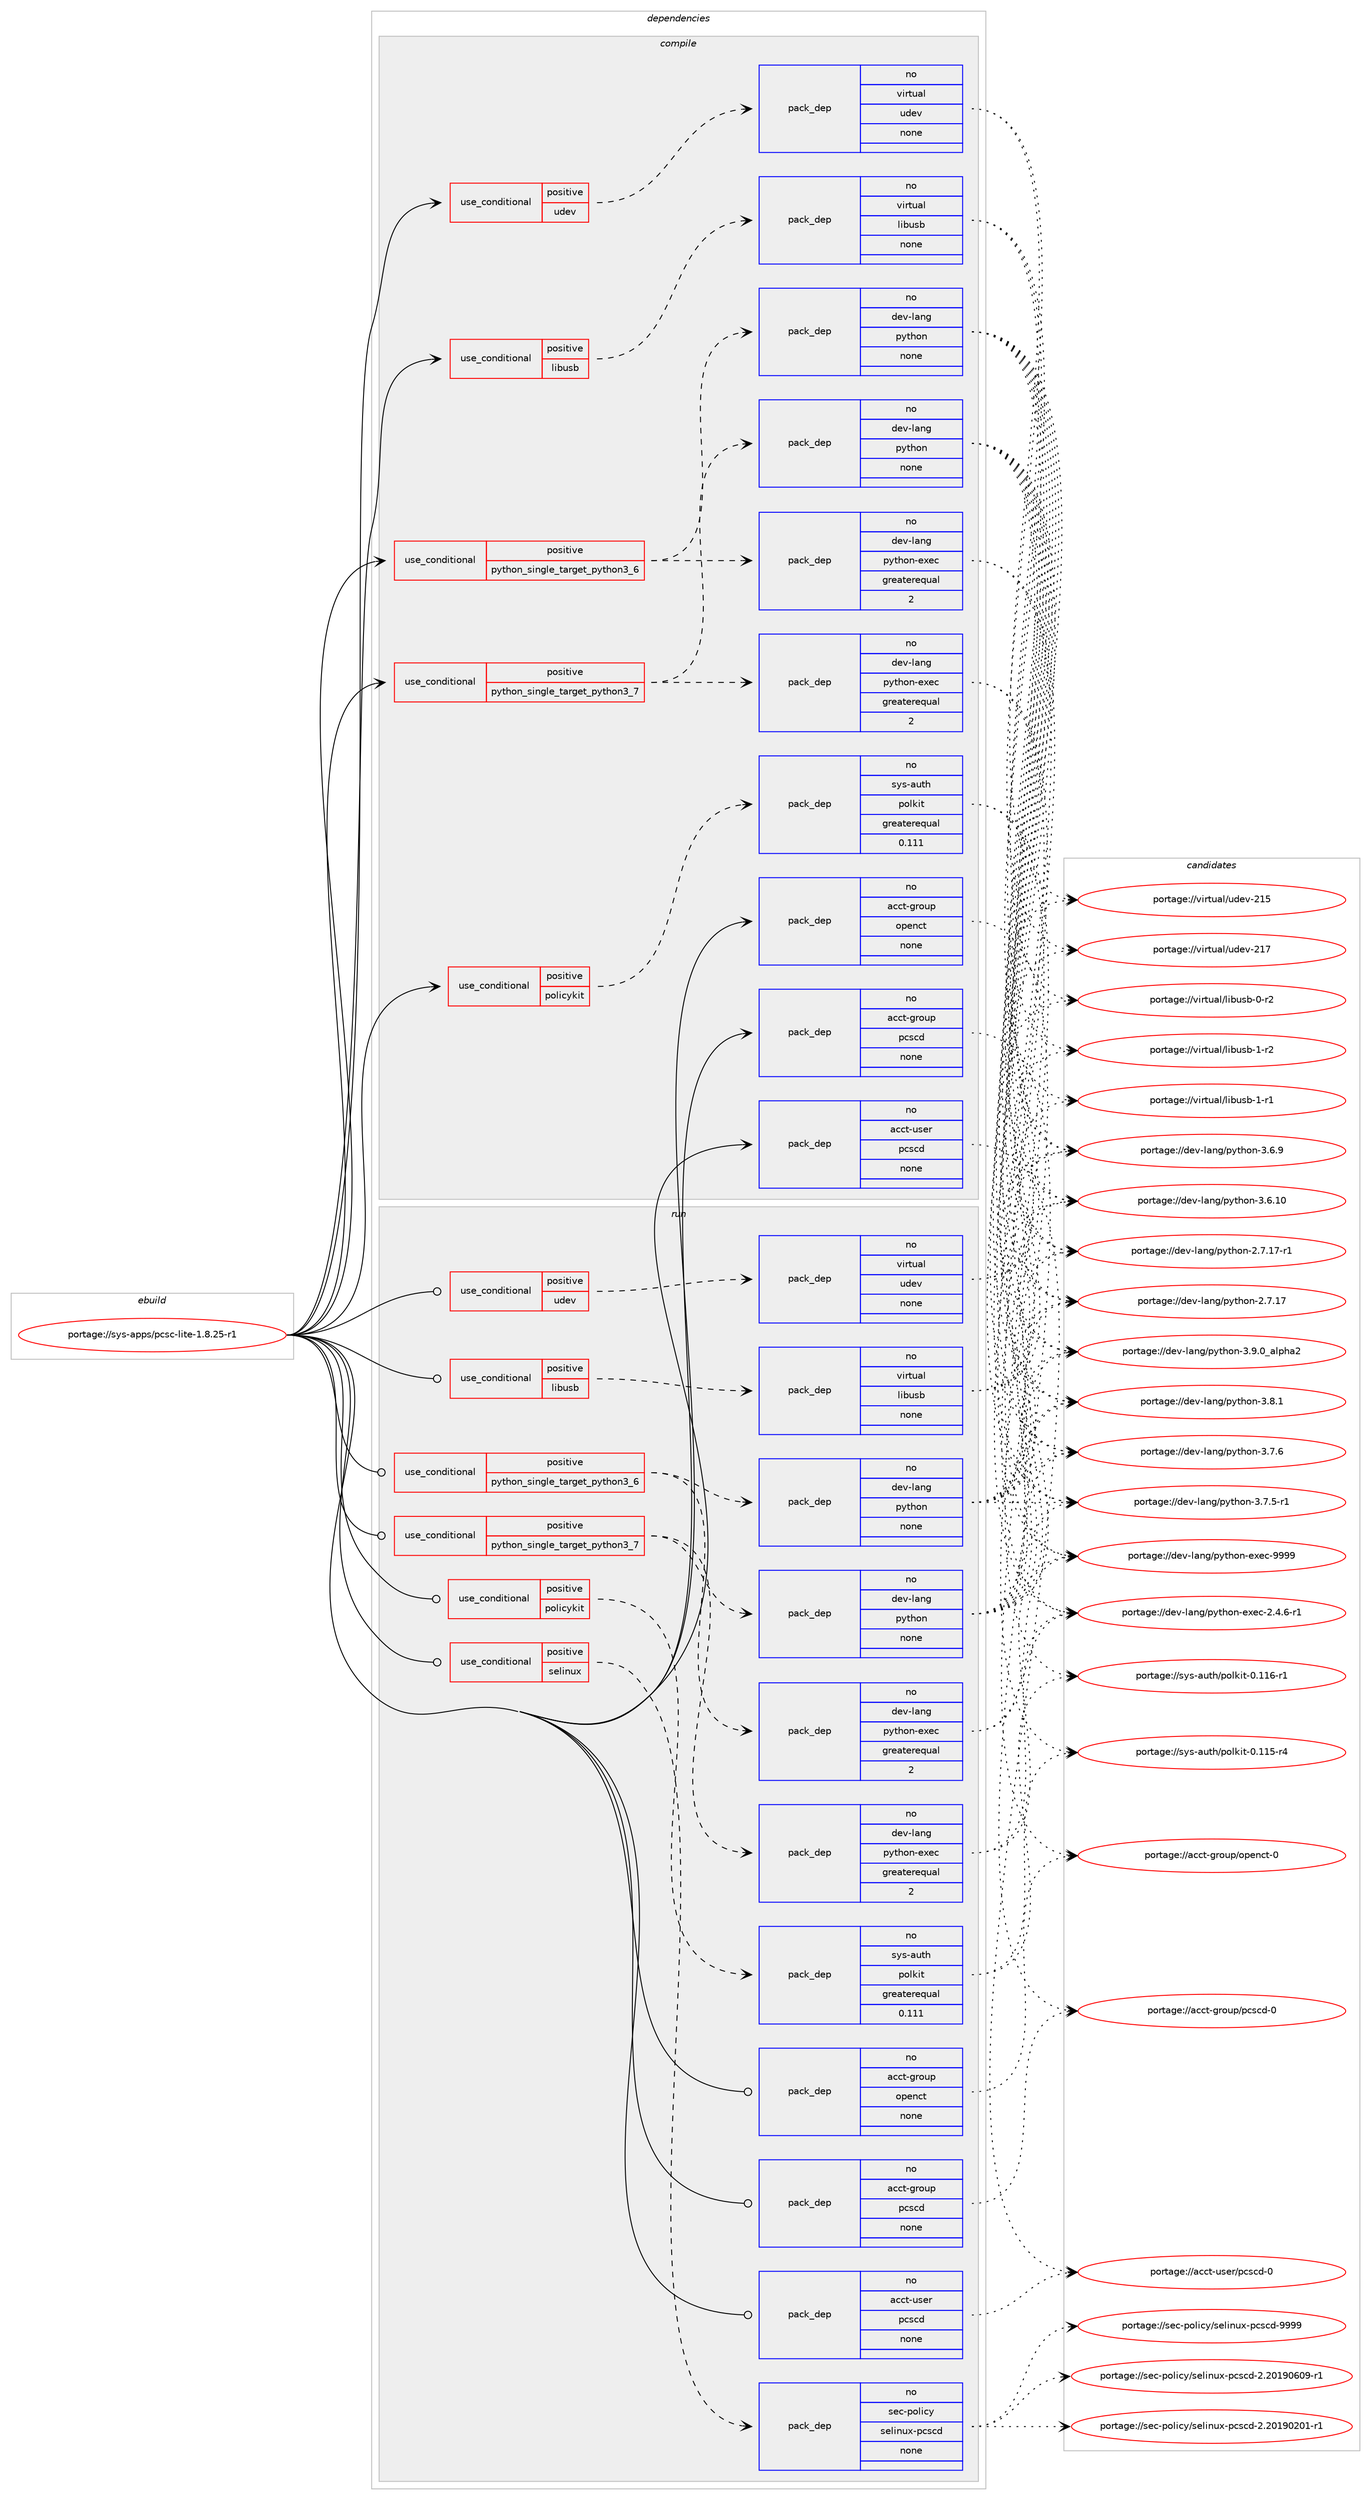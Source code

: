 digraph prolog {

# *************
# Graph options
# *************

newrank=true;
concentrate=true;
compound=true;
graph [rankdir=LR,fontname=Helvetica,fontsize=10,ranksep=1.5];#, ranksep=2.5, nodesep=0.2];
edge  [arrowhead=vee];
node  [fontname=Helvetica,fontsize=10];

# **********
# The ebuild
# **********

subgraph cluster_leftcol {
color=gray;
rank=same;
label=<<i>ebuild</i>>;
id [label="portage://sys-apps/pcsc-lite-1.8.25-r1", color=red, width=4, href="../sys-apps/pcsc-lite-1.8.25-r1.svg"];
}

# ****************
# The dependencies
# ****************

subgraph cluster_midcol {
color=gray;
label=<<i>dependencies</i>>;
subgraph cluster_compile {
fillcolor="#eeeeee";
style=filled;
label=<<i>compile</i>>;
subgraph cond8648 {
dependency41870 [label=<<TABLE BORDER="0" CELLBORDER="1" CELLSPACING="0" CELLPADDING="4"><TR><TD ROWSPAN="3" CELLPADDING="10">use_conditional</TD></TR><TR><TD>positive</TD></TR><TR><TD>libusb</TD></TR></TABLE>>, shape=none, color=red];
subgraph pack32227 {
dependency41871 [label=<<TABLE BORDER="0" CELLBORDER="1" CELLSPACING="0" CELLPADDING="4" WIDTH="220"><TR><TD ROWSPAN="6" CELLPADDING="30">pack_dep</TD></TR><TR><TD WIDTH="110">no</TD></TR><TR><TD>virtual</TD></TR><TR><TD>libusb</TD></TR><TR><TD>none</TD></TR><TR><TD></TD></TR></TABLE>>, shape=none, color=blue];
}
dependency41870:e -> dependency41871:w [weight=20,style="dashed",arrowhead="vee"];
}
id:e -> dependency41870:w [weight=20,style="solid",arrowhead="vee"];
subgraph cond8649 {
dependency41872 [label=<<TABLE BORDER="0" CELLBORDER="1" CELLSPACING="0" CELLPADDING="4"><TR><TD ROWSPAN="3" CELLPADDING="10">use_conditional</TD></TR><TR><TD>positive</TD></TR><TR><TD>policykit</TD></TR></TABLE>>, shape=none, color=red];
subgraph pack32228 {
dependency41873 [label=<<TABLE BORDER="0" CELLBORDER="1" CELLSPACING="0" CELLPADDING="4" WIDTH="220"><TR><TD ROWSPAN="6" CELLPADDING="30">pack_dep</TD></TR><TR><TD WIDTH="110">no</TD></TR><TR><TD>sys-auth</TD></TR><TR><TD>polkit</TD></TR><TR><TD>greaterequal</TD></TR><TR><TD>0.111</TD></TR></TABLE>>, shape=none, color=blue];
}
dependency41872:e -> dependency41873:w [weight=20,style="dashed",arrowhead="vee"];
}
id:e -> dependency41872:w [weight=20,style="solid",arrowhead="vee"];
subgraph cond8650 {
dependency41874 [label=<<TABLE BORDER="0" CELLBORDER="1" CELLSPACING="0" CELLPADDING="4"><TR><TD ROWSPAN="3" CELLPADDING="10">use_conditional</TD></TR><TR><TD>positive</TD></TR><TR><TD>python_single_target_python3_6</TD></TR></TABLE>>, shape=none, color=red];
subgraph pack32229 {
dependency41875 [label=<<TABLE BORDER="0" CELLBORDER="1" CELLSPACING="0" CELLPADDING="4" WIDTH="220"><TR><TD ROWSPAN="6" CELLPADDING="30">pack_dep</TD></TR><TR><TD WIDTH="110">no</TD></TR><TR><TD>dev-lang</TD></TR><TR><TD>python</TD></TR><TR><TD>none</TD></TR><TR><TD></TD></TR></TABLE>>, shape=none, color=blue];
}
dependency41874:e -> dependency41875:w [weight=20,style="dashed",arrowhead="vee"];
subgraph pack32230 {
dependency41876 [label=<<TABLE BORDER="0" CELLBORDER="1" CELLSPACING="0" CELLPADDING="4" WIDTH="220"><TR><TD ROWSPAN="6" CELLPADDING="30">pack_dep</TD></TR><TR><TD WIDTH="110">no</TD></TR><TR><TD>dev-lang</TD></TR><TR><TD>python-exec</TD></TR><TR><TD>greaterequal</TD></TR><TR><TD>2</TD></TR></TABLE>>, shape=none, color=blue];
}
dependency41874:e -> dependency41876:w [weight=20,style="dashed",arrowhead="vee"];
}
id:e -> dependency41874:w [weight=20,style="solid",arrowhead="vee"];
subgraph cond8651 {
dependency41877 [label=<<TABLE BORDER="0" CELLBORDER="1" CELLSPACING="0" CELLPADDING="4"><TR><TD ROWSPAN="3" CELLPADDING="10">use_conditional</TD></TR><TR><TD>positive</TD></TR><TR><TD>python_single_target_python3_7</TD></TR></TABLE>>, shape=none, color=red];
subgraph pack32231 {
dependency41878 [label=<<TABLE BORDER="0" CELLBORDER="1" CELLSPACING="0" CELLPADDING="4" WIDTH="220"><TR><TD ROWSPAN="6" CELLPADDING="30">pack_dep</TD></TR><TR><TD WIDTH="110">no</TD></TR><TR><TD>dev-lang</TD></TR><TR><TD>python</TD></TR><TR><TD>none</TD></TR><TR><TD></TD></TR></TABLE>>, shape=none, color=blue];
}
dependency41877:e -> dependency41878:w [weight=20,style="dashed",arrowhead="vee"];
subgraph pack32232 {
dependency41879 [label=<<TABLE BORDER="0" CELLBORDER="1" CELLSPACING="0" CELLPADDING="4" WIDTH="220"><TR><TD ROWSPAN="6" CELLPADDING="30">pack_dep</TD></TR><TR><TD WIDTH="110">no</TD></TR><TR><TD>dev-lang</TD></TR><TR><TD>python-exec</TD></TR><TR><TD>greaterequal</TD></TR><TR><TD>2</TD></TR></TABLE>>, shape=none, color=blue];
}
dependency41877:e -> dependency41879:w [weight=20,style="dashed",arrowhead="vee"];
}
id:e -> dependency41877:w [weight=20,style="solid",arrowhead="vee"];
subgraph cond8652 {
dependency41880 [label=<<TABLE BORDER="0" CELLBORDER="1" CELLSPACING="0" CELLPADDING="4"><TR><TD ROWSPAN="3" CELLPADDING="10">use_conditional</TD></TR><TR><TD>positive</TD></TR><TR><TD>udev</TD></TR></TABLE>>, shape=none, color=red];
subgraph pack32233 {
dependency41881 [label=<<TABLE BORDER="0" CELLBORDER="1" CELLSPACING="0" CELLPADDING="4" WIDTH="220"><TR><TD ROWSPAN="6" CELLPADDING="30">pack_dep</TD></TR><TR><TD WIDTH="110">no</TD></TR><TR><TD>virtual</TD></TR><TR><TD>udev</TD></TR><TR><TD>none</TD></TR><TR><TD></TD></TR></TABLE>>, shape=none, color=blue];
}
dependency41880:e -> dependency41881:w [weight=20,style="dashed",arrowhead="vee"];
}
id:e -> dependency41880:w [weight=20,style="solid",arrowhead="vee"];
subgraph pack32234 {
dependency41882 [label=<<TABLE BORDER="0" CELLBORDER="1" CELLSPACING="0" CELLPADDING="4" WIDTH="220"><TR><TD ROWSPAN="6" CELLPADDING="30">pack_dep</TD></TR><TR><TD WIDTH="110">no</TD></TR><TR><TD>acct-group</TD></TR><TR><TD>openct</TD></TR><TR><TD>none</TD></TR><TR><TD></TD></TR></TABLE>>, shape=none, color=blue];
}
id:e -> dependency41882:w [weight=20,style="solid",arrowhead="vee"];
subgraph pack32235 {
dependency41883 [label=<<TABLE BORDER="0" CELLBORDER="1" CELLSPACING="0" CELLPADDING="4" WIDTH="220"><TR><TD ROWSPAN="6" CELLPADDING="30">pack_dep</TD></TR><TR><TD WIDTH="110">no</TD></TR><TR><TD>acct-group</TD></TR><TR><TD>pcscd</TD></TR><TR><TD>none</TD></TR><TR><TD></TD></TR></TABLE>>, shape=none, color=blue];
}
id:e -> dependency41883:w [weight=20,style="solid",arrowhead="vee"];
subgraph pack32236 {
dependency41884 [label=<<TABLE BORDER="0" CELLBORDER="1" CELLSPACING="0" CELLPADDING="4" WIDTH="220"><TR><TD ROWSPAN="6" CELLPADDING="30">pack_dep</TD></TR><TR><TD WIDTH="110">no</TD></TR><TR><TD>acct-user</TD></TR><TR><TD>pcscd</TD></TR><TR><TD>none</TD></TR><TR><TD></TD></TR></TABLE>>, shape=none, color=blue];
}
id:e -> dependency41884:w [weight=20,style="solid",arrowhead="vee"];
}
subgraph cluster_compileandrun {
fillcolor="#eeeeee";
style=filled;
label=<<i>compile and run</i>>;
}
subgraph cluster_run {
fillcolor="#eeeeee";
style=filled;
label=<<i>run</i>>;
subgraph cond8653 {
dependency41885 [label=<<TABLE BORDER="0" CELLBORDER="1" CELLSPACING="0" CELLPADDING="4"><TR><TD ROWSPAN="3" CELLPADDING="10">use_conditional</TD></TR><TR><TD>positive</TD></TR><TR><TD>libusb</TD></TR></TABLE>>, shape=none, color=red];
subgraph pack32237 {
dependency41886 [label=<<TABLE BORDER="0" CELLBORDER="1" CELLSPACING="0" CELLPADDING="4" WIDTH="220"><TR><TD ROWSPAN="6" CELLPADDING="30">pack_dep</TD></TR><TR><TD WIDTH="110">no</TD></TR><TR><TD>virtual</TD></TR><TR><TD>libusb</TD></TR><TR><TD>none</TD></TR><TR><TD></TD></TR></TABLE>>, shape=none, color=blue];
}
dependency41885:e -> dependency41886:w [weight=20,style="dashed",arrowhead="vee"];
}
id:e -> dependency41885:w [weight=20,style="solid",arrowhead="odot"];
subgraph cond8654 {
dependency41887 [label=<<TABLE BORDER="0" CELLBORDER="1" CELLSPACING="0" CELLPADDING="4"><TR><TD ROWSPAN="3" CELLPADDING="10">use_conditional</TD></TR><TR><TD>positive</TD></TR><TR><TD>policykit</TD></TR></TABLE>>, shape=none, color=red];
subgraph pack32238 {
dependency41888 [label=<<TABLE BORDER="0" CELLBORDER="1" CELLSPACING="0" CELLPADDING="4" WIDTH="220"><TR><TD ROWSPAN="6" CELLPADDING="30">pack_dep</TD></TR><TR><TD WIDTH="110">no</TD></TR><TR><TD>sys-auth</TD></TR><TR><TD>polkit</TD></TR><TR><TD>greaterequal</TD></TR><TR><TD>0.111</TD></TR></TABLE>>, shape=none, color=blue];
}
dependency41887:e -> dependency41888:w [weight=20,style="dashed",arrowhead="vee"];
}
id:e -> dependency41887:w [weight=20,style="solid",arrowhead="odot"];
subgraph cond8655 {
dependency41889 [label=<<TABLE BORDER="0" CELLBORDER="1" CELLSPACING="0" CELLPADDING="4"><TR><TD ROWSPAN="3" CELLPADDING="10">use_conditional</TD></TR><TR><TD>positive</TD></TR><TR><TD>python_single_target_python3_6</TD></TR></TABLE>>, shape=none, color=red];
subgraph pack32239 {
dependency41890 [label=<<TABLE BORDER="0" CELLBORDER="1" CELLSPACING="0" CELLPADDING="4" WIDTH="220"><TR><TD ROWSPAN="6" CELLPADDING="30">pack_dep</TD></TR><TR><TD WIDTH="110">no</TD></TR><TR><TD>dev-lang</TD></TR><TR><TD>python</TD></TR><TR><TD>none</TD></TR><TR><TD></TD></TR></TABLE>>, shape=none, color=blue];
}
dependency41889:e -> dependency41890:w [weight=20,style="dashed",arrowhead="vee"];
subgraph pack32240 {
dependency41891 [label=<<TABLE BORDER="0" CELLBORDER="1" CELLSPACING="0" CELLPADDING="4" WIDTH="220"><TR><TD ROWSPAN="6" CELLPADDING="30">pack_dep</TD></TR><TR><TD WIDTH="110">no</TD></TR><TR><TD>dev-lang</TD></TR><TR><TD>python-exec</TD></TR><TR><TD>greaterequal</TD></TR><TR><TD>2</TD></TR></TABLE>>, shape=none, color=blue];
}
dependency41889:e -> dependency41891:w [weight=20,style="dashed",arrowhead="vee"];
}
id:e -> dependency41889:w [weight=20,style="solid",arrowhead="odot"];
subgraph cond8656 {
dependency41892 [label=<<TABLE BORDER="0" CELLBORDER="1" CELLSPACING="0" CELLPADDING="4"><TR><TD ROWSPAN="3" CELLPADDING="10">use_conditional</TD></TR><TR><TD>positive</TD></TR><TR><TD>python_single_target_python3_7</TD></TR></TABLE>>, shape=none, color=red];
subgraph pack32241 {
dependency41893 [label=<<TABLE BORDER="0" CELLBORDER="1" CELLSPACING="0" CELLPADDING="4" WIDTH="220"><TR><TD ROWSPAN="6" CELLPADDING="30">pack_dep</TD></TR><TR><TD WIDTH="110">no</TD></TR><TR><TD>dev-lang</TD></TR><TR><TD>python</TD></TR><TR><TD>none</TD></TR><TR><TD></TD></TR></TABLE>>, shape=none, color=blue];
}
dependency41892:e -> dependency41893:w [weight=20,style="dashed",arrowhead="vee"];
subgraph pack32242 {
dependency41894 [label=<<TABLE BORDER="0" CELLBORDER="1" CELLSPACING="0" CELLPADDING="4" WIDTH="220"><TR><TD ROWSPAN="6" CELLPADDING="30">pack_dep</TD></TR><TR><TD WIDTH="110">no</TD></TR><TR><TD>dev-lang</TD></TR><TR><TD>python-exec</TD></TR><TR><TD>greaterequal</TD></TR><TR><TD>2</TD></TR></TABLE>>, shape=none, color=blue];
}
dependency41892:e -> dependency41894:w [weight=20,style="dashed",arrowhead="vee"];
}
id:e -> dependency41892:w [weight=20,style="solid",arrowhead="odot"];
subgraph cond8657 {
dependency41895 [label=<<TABLE BORDER="0" CELLBORDER="1" CELLSPACING="0" CELLPADDING="4"><TR><TD ROWSPAN="3" CELLPADDING="10">use_conditional</TD></TR><TR><TD>positive</TD></TR><TR><TD>selinux</TD></TR></TABLE>>, shape=none, color=red];
subgraph pack32243 {
dependency41896 [label=<<TABLE BORDER="0" CELLBORDER="1" CELLSPACING="0" CELLPADDING="4" WIDTH="220"><TR><TD ROWSPAN="6" CELLPADDING="30">pack_dep</TD></TR><TR><TD WIDTH="110">no</TD></TR><TR><TD>sec-policy</TD></TR><TR><TD>selinux-pcscd</TD></TR><TR><TD>none</TD></TR><TR><TD></TD></TR></TABLE>>, shape=none, color=blue];
}
dependency41895:e -> dependency41896:w [weight=20,style="dashed",arrowhead="vee"];
}
id:e -> dependency41895:w [weight=20,style="solid",arrowhead="odot"];
subgraph cond8658 {
dependency41897 [label=<<TABLE BORDER="0" CELLBORDER="1" CELLSPACING="0" CELLPADDING="4"><TR><TD ROWSPAN="3" CELLPADDING="10">use_conditional</TD></TR><TR><TD>positive</TD></TR><TR><TD>udev</TD></TR></TABLE>>, shape=none, color=red];
subgraph pack32244 {
dependency41898 [label=<<TABLE BORDER="0" CELLBORDER="1" CELLSPACING="0" CELLPADDING="4" WIDTH="220"><TR><TD ROWSPAN="6" CELLPADDING="30">pack_dep</TD></TR><TR><TD WIDTH="110">no</TD></TR><TR><TD>virtual</TD></TR><TR><TD>udev</TD></TR><TR><TD>none</TD></TR><TR><TD></TD></TR></TABLE>>, shape=none, color=blue];
}
dependency41897:e -> dependency41898:w [weight=20,style="dashed",arrowhead="vee"];
}
id:e -> dependency41897:w [weight=20,style="solid",arrowhead="odot"];
subgraph pack32245 {
dependency41899 [label=<<TABLE BORDER="0" CELLBORDER="1" CELLSPACING="0" CELLPADDING="4" WIDTH="220"><TR><TD ROWSPAN="6" CELLPADDING="30">pack_dep</TD></TR><TR><TD WIDTH="110">no</TD></TR><TR><TD>acct-group</TD></TR><TR><TD>openct</TD></TR><TR><TD>none</TD></TR><TR><TD></TD></TR></TABLE>>, shape=none, color=blue];
}
id:e -> dependency41899:w [weight=20,style="solid",arrowhead="odot"];
subgraph pack32246 {
dependency41900 [label=<<TABLE BORDER="0" CELLBORDER="1" CELLSPACING="0" CELLPADDING="4" WIDTH="220"><TR><TD ROWSPAN="6" CELLPADDING="30">pack_dep</TD></TR><TR><TD WIDTH="110">no</TD></TR><TR><TD>acct-group</TD></TR><TR><TD>pcscd</TD></TR><TR><TD>none</TD></TR><TR><TD></TD></TR></TABLE>>, shape=none, color=blue];
}
id:e -> dependency41900:w [weight=20,style="solid",arrowhead="odot"];
subgraph pack32247 {
dependency41901 [label=<<TABLE BORDER="0" CELLBORDER="1" CELLSPACING="0" CELLPADDING="4" WIDTH="220"><TR><TD ROWSPAN="6" CELLPADDING="30">pack_dep</TD></TR><TR><TD WIDTH="110">no</TD></TR><TR><TD>acct-user</TD></TR><TR><TD>pcscd</TD></TR><TR><TD>none</TD></TR><TR><TD></TD></TR></TABLE>>, shape=none, color=blue];
}
id:e -> dependency41901:w [weight=20,style="solid",arrowhead="odot"];
}
}

# **************
# The candidates
# **************

subgraph cluster_choices {
rank=same;
color=gray;
label=<<i>candidates</i>>;

subgraph choice32227 {
color=black;
nodesep=1;
choice1181051141161179710847108105981171159845494511450 [label="portage://virtual/libusb-1-r2", color=red, width=4,href="../virtual/libusb-1-r2.svg"];
choice1181051141161179710847108105981171159845494511449 [label="portage://virtual/libusb-1-r1", color=red, width=4,href="../virtual/libusb-1-r1.svg"];
choice1181051141161179710847108105981171159845484511450 [label="portage://virtual/libusb-0-r2", color=red, width=4,href="../virtual/libusb-0-r2.svg"];
dependency41871:e -> choice1181051141161179710847108105981171159845494511450:w [style=dotted,weight="100"];
dependency41871:e -> choice1181051141161179710847108105981171159845494511449:w [style=dotted,weight="100"];
dependency41871:e -> choice1181051141161179710847108105981171159845484511450:w [style=dotted,weight="100"];
}
subgraph choice32228 {
color=black;
nodesep=1;
choice1151211154597117116104471121111081071051164548464949544511449 [label="portage://sys-auth/polkit-0.116-r1", color=red, width=4,href="../sys-auth/polkit-0.116-r1.svg"];
choice1151211154597117116104471121111081071051164548464949534511452 [label="portage://sys-auth/polkit-0.115-r4", color=red, width=4,href="../sys-auth/polkit-0.115-r4.svg"];
dependency41873:e -> choice1151211154597117116104471121111081071051164548464949544511449:w [style=dotted,weight="100"];
dependency41873:e -> choice1151211154597117116104471121111081071051164548464949534511452:w [style=dotted,weight="100"];
}
subgraph choice32229 {
color=black;
nodesep=1;
choice10010111845108971101034711212111610411111045514657464895971081121049750 [label="portage://dev-lang/python-3.9.0_alpha2", color=red, width=4,href="../dev-lang/python-3.9.0_alpha2.svg"];
choice100101118451089711010347112121116104111110455146564649 [label="portage://dev-lang/python-3.8.1", color=red, width=4,href="../dev-lang/python-3.8.1.svg"];
choice100101118451089711010347112121116104111110455146554654 [label="portage://dev-lang/python-3.7.6", color=red, width=4,href="../dev-lang/python-3.7.6.svg"];
choice1001011184510897110103471121211161041111104551465546534511449 [label="portage://dev-lang/python-3.7.5-r1", color=red, width=4,href="../dev-lang/python-3.7.5-r1.svg"];
choice100101118451089711010347112121116104111110455146544657 [label="portage://dev-lang/python-3.6.9", color=red, width=4,href="../dev-lang/python-3.6.9.svg"];
choice10010111845108971101034711212111610411111045514654464948 [label="portage://dev-lang/python-3.6.10", color=red, width=4,href="../dev-lang/python-3.6.10.svg"];
choice100101118451089711010347112121116104111110455046554649554511449 [label="portage://dev-lang/python-2.7.17-r1", color=red, width=4,href="../dev-lang/python-2.7.17-r1.svg"];
choice10010111845108971101034711212111610411111045504655464955 [label="portage://dev-lang/python-2.7.17", color=red, width=4,href="../dev-lang/python-2.7.17.svg"];
dependency41875:e -> choice10010111845108971101034711212111610411111045514657464895971081121049750:w [style=dotted,weight="100"];
dependency41875:e -> choice100101118451089711010347112121116104111110455146564649:w [style=dotted,weight="100"];
dependency41875:e -> choice100101118451089711010347112121116104111110455146554654:w [style=dotted,weight="100"];
dependency41875:e -> choice1001011184510897110103471121211161041111104551465546534511449:w [style=dotted,weight="100"];
dependency41875:e -> choice100101118451089711010347112121116104111110455146544657:w [style=dotted,weight="100"];
dependency41875:e -> choice10010111845108971101034711212111610411111045514654464948:w [style=dotted,weight="100"];
dependency41875:e -> choice100101118451089711010347112121116104111110455046554649554511449:w [style=dotted,weight="100"];
dependency41875:e -> choice10010111845108971101034711212111610411111045504655464955:w [style=dotted,weight="100"];
}
subgraph choice32230 {
color=black;
nodesep=1;
choice10010111845108971101034711212111610411111045101120101994557575757 [label="portage://dev-lang/python-exec-9999", color=red, width=4,href="../dev-lang/python-exec-9999.svg"];
choice10010111845108971101034711212111610411111045101120101994550465246544511449 [label="portage://dev-lang/python-exec-2.4.6-r1", color=red, width=4,href="../dev-lang/python-exec-2.4.6-r1.svg"];
dependency41876:e -> choice10010111845108971101034711212111610411111045101120101994557575757:w [style=dotted,weight="100"];
dependency41876:e -> choice10010111845108971101034711212111610411111045101120101994550465246544511449:w [style=dotted,weight="100"];
}
subgraph choice32231 {
color=black;
nodesep=1;
choice10010111845108971101034711212111610411111045514657464895971081121049750 [label="portage://dev-lang/python-3.9.0_alpha2", color=red, width=4,href="../dev-lang/python-3.9.0_alpha2.svg"];
choice100101118451089711010347112121116104111110455146564649 [label="portage://dev-lang/python-3.8.1", color=red, width=4,href="../dev-lang/python-3.8.1.svg"];
choice100101118451089711010347112121116104111110455146554654 [label="portage://dev-lang/python-3.7.6", color=red, width=4,href="../dev-lang/python-3.7.6.svg"];
choice1001011184510897110103471121211161041111104551465546534511449 [label="portage://dev-lang/python-3.7.5-r1", color=red, width=4,href="../dev-lang/python-3.7.5-r1.svg"];
choice100101118451089711010347112121116104111110455146544657 [label="portage://dev-lang/python-3.6.9", color=red, width=4,href="../dev-lang/python-3.6.9.svg"];
choice10010111845108971101034711212111610411111045514654464948 [label="portage://dev-lang/python-3.6.10", color=red, width=4,href="../dev-lang/python-3.6.10.svg"];
choice100101118451089711010347112121116104111110455046554649554511449 [label="portage://dev-lang/python-2.7.17-r1", color=red, width=4,href="../dev-lang/python-2.7.17-r1.svg"];
choice10010111845108971101034711212111610411111045504655464955 [label="portage://dev-lang/python-2.7.17", color=red, width=4,href="../dev-lang/python-2.7.17.svg"];
dependency41878:e -> choice10010111845108971101034711212111610411111045514657464895971081121049750:w [style=dotted,weight="100"];
dependency41878:e -> choice100101118451089711010347112121116104111110455146564649:w [style=dotted,weight="100"];
dependency41878:e -> choice100101118451089711010347112121116104111110455146554654:w [style=dotted,weight="100"];
dependency41878:e -> choice1001011184510897110103471121211161041111104551465546534511449:w [style=dotted,weight="100"];
dependency41878:e -> choice100101118451089711010347112121116104111110455146544657:w [style=dotted,weight="100"];
dependency41878:e -> choice10010111845108971101034711212111610411111045514654464948:w [style=dotted,weight="100"];
dependency41878:e -> choice100101118451089711010347112121116104111110455046554649554511449:w [style=dotted,weight="100"];
dependency41878:e -> choice10010111845108971101034711212111610411111045504655464955:w [style=dotted,weight="100"];
}
subgraph choice32232 {
color=black;
nodesep=1;
choice10010111845108971101034711212111610411111045101120101994557575757 [label="portage://dev-lang/python-exec-9999", color=red, width=4,href="../dev-lang/python-exec-9999.svg"];
choice10010111845108971101034711212111610411111045101120101994550465246544511449 [label="portage://dev-lang/python-exec-2.4.6-r1", color=red, width=4,href="../dev-lang/python-exec-2.4.6-r1.svg"];
dependency41879:e -> choice10010111845108971101034711212111610411111045101120101994557575757:w [style=dotted,weight="100"];
dependency41879:e -> choice10010111845108971101034711212111610411111045101120101994550465246544511449:w [style=dotted,weight="100"];
}
subgraph choice32233 {
color=black;
nodesep=1;
choice118105114116117971084711710010111845504955 [label="portage://virtual/udev-217", color=red, width=4,href="../virtual/udev-217.svg"];
choice118105114116117971084711710010111845504953 [label="portage://virtual/udev-215", color=red, width=4,href="../virtual/udev-215.svg"];
dependency41881:e -> choice118105114116117971084711710010111845504955:w [style=dotted,weight="100"];
dependency41881:e -> choice118105114116117971084711710010111845504953:w [style=dotted,weight="100"];
}
subgraph choice32234 {
color=black;
nodesep=1;
choice9799991164510311411111711247111112101110991164548 [label="portage://acct-group/openct-0", color=red, width=4,href="../acct-group/openct-0.svg"];
dependency41882:e -> choice9799991164510311411111711247111112101110991164548:w [style=dotted,weight="100"];
}
subgraph choice32235 {
color=black;
nodesep=1;
choice979999116451031141111171124711299115991004548 [label="portage://acct-group/pcscd-0", color=red, width=4,href="../acct-group/pcscd-0.svg"];
dependency41883:e -> choice979999116451031141111171124711299115991004548:w [style=dotted,weight="100"];
}
subgraph choice32236 {
color=black;
nodesep=1;
choice979999116451171151011144711299115991004548 [label="portage://acct-user/pcscd-0", color=red, width=4,href="../acct-user/pcscd-0.svg"];
dependency41884:e -> choice979999116451171151011144711299115991004548:w [style=dotted,weight="100"];
}
subgraph choice32237 {
color=black;
nodesep=1;
choice1181051141161179710847108105981171159845494511450 [label="portage://virtual/libusb-1-r2", color=red, width=4,href="../virtual/libusb-1-r2.svg"];
choice1181051141161179710847108105981171159845494511449 [label="portage://virtual/libusb-1-r1", color=red, width=4,href="../virtual/libusb-1-r1.svg"];
choice1181051141161179710847108105981171159845484511450 [label="portage://virtual/libusb-0-r2", color=red, width=4,href="../virtual/libusb-0-r2.svg"];
dependency41886:e -> choice1181051141161179710847108105981171159845494511450:w [style=dotted,weight="100"];
dependency41886:e -> choice1181051141161179710847108105981171159845494511449:w [style=dotted,weight="100"];
dependency41886:e -> choice1181051141161179710847108105981171159845484511450:w [style=dotted,weight="100"];
}
subgraph choice32238 {
color=black;
nodesep=1;
choice1151211154597117116104471121111081071051164548464949544511449 [label="portage://sys-auth/polkit-0.116-r1", color=red, width=4,href="../sys-auth/polkit-0.116-r1.svg"];
choice1151211154597117116104471121111081071051164548464949534511452 [label="portage://sys-auth/polkit-0.115-r4", color=red, width=4,href="../sys-auth/polkit-0.115-r4.svg"];
dependency41888:e -> choice1151211154597117116104471121111081071051164548464949544511449:w [style=dotted,weight="100"];
dependency41888:e -> choice1151211154597117116104471121111081071051164548464949534511452:w [style=dotted,weight="100"];
}
subgraph choice32239 {
color=black;
nodesep=1;
choice10010111845108971101034711212111610411111045514657464895971081121049750 [label="portage://dev-lang/python-3.9.0_alpha2", color=red, width=4,href="../dev-lang/python-3.9.0_alpha2.svg"];
choice100101118451089711010347112121116104111110455146564649 [label="portage://dev-lang/python-3.8.1", color=red, width=4,href="../dev-lang/python-3.8.1.svg"];
choice100101118451089711010347112121116104111110455146554654 [label="portage://dev-lang/python-3.7.6", color=red, width=4,href="../dev-lang/python-3.7.6.svg"];
choice1001011184510897110103471121211161041111104551465546534511449 [label="portage://dev-lang/python-3.7.5-r1", color=red, width=4,href="../dev-lang/python-3.7.5-r1.svg"];
choice100101118451089711010347112121116104111110455146544657 [label="portage://dev-lang/python-3.6.9", color=red, width=4,href="../dev-lang/python-3.6.9.svg"];
choice10010111845108971101034711212111610411111045514654464948 [label="portage://dev-lang/python-3.6.10", color=red, width=4,href="../dev-lang/python-3.6.10.svg"];
choice100101118451089711010347112121116104111110455046554649554511449 [label="portage://dev-lang/python-2.7.17-r1", color=red, width=4,href="../dev-lang/python-2.7.17-r1.svg"];
choice10010111845108971101034711212111610411111045504655464955 [label="portage://dev-lang/python-2.7.17", color=red, width=4,href="../dev-lang/python-2.7.17.svg"];
dependency41890:e -> choice10010111845108971101034711212111610411111045514657464895971081121049750:w [style=dotted,weight="100"];
dependency41890:e -> choice100101118451089711010347112121116104111110455146564649:w [style=dotted,weight="100"];
dependency41890:e -> choice100101118451089711010347112121116104111110455146554654:w [style=dotted,weight="100"];
dependency41890:e -> choice1001011184510897110103471121211161041111104551465546534511449:w [style=dotted,weight="100"];
dependency41890:e -> choice100101118451089711010347112121116104111110455146544657:w [style=dotted,weight="100"];
dependency41890:e -> choice10010111845108971101034711212111610411111045514654464948:w [style=dotted,weight="100"];
dependency41890:e -> choice100101118451089711010347112121116104111110455046554649554511449:w [style=dotted,weight="100"];
dependency41890:e -> choice10010111845108971101034711212111610411111045504655464955:w [style=dotted,weight="100"];
}
subgraph choice32240 {
color=black;
nodesep=1;
choice10010111845108971101034711212111610411111045101120101994557575757 [label="portage://dev-lang/python-exec-9999", color=red, width=4,href="../dev-lang/python-exec-9999.svg"];
choice10010111845108971101034711212111610411111045101120101994550465246544511449 [label="portage://dev-lang/python-exec-2.4.6-r1", color=red, width=4,href="../dev-lang/python-exec-2.4.6-r1.svg"];
dependency41891:e -> choice10010111845108971101034711212111610411111045101120101994557575757:w [style=dotted,weight="100"];
dependency41891:e -> choice10010111845108971101034711212111610411111045101120101994550465246544511449:w [style=dotted,weight="100"];
}
subgraph choice32241 {
color=black;
nodesep=1;
choice10010111845108971101034711212111610411111045514657464895971081121049750 [label="portage://dev-lang/python-3.9.0_alpha2", color=red, width=4,href="../dev-lang/python-3.9.0_alpha2.svg"];
choice100101118451089711010347112121116104111110455146564649 [label="portage://dev-lang/python-3.8.1", color=red, width=4,href="../dev-lang/python-3.8.1.svg"];
choice100101118451089711010347112121116104111110455146554654 [label="portage://dev-lang/python-3.7.6", color=red, width=4,href="../dev-lang/python-3.7.6.svg"];
choice1001011184510897110103471121211161041111104551465546534511449 [label="portage://dev-lang/python-3.7.5-r1", color=red, width=4,href="../dev-lang/python-3.7.5-r1.svg"];
choice100101118451089711010347112121116104111110455146544657 [label="portage://dev-lang/python-3.6.9", color=red, width=4,href="../dev-lang/python-3.6.9.svg"];
choice10010111845108971101034711212111610411111045514654464948 [label="portage://dev-lang/python-3.6.10", color=red, width=4,href="../dev-lang/python-3.6.10.svg"];
choice100101118451089711010347112121116104111110455046554649554511449 [label="portage://dev-lang/python-2.7.17-r1", color=red, width=4,href="../dev-lang/python-2.7.17-r1.svg"];
choice10010111845108971101034711212111610411111045504655464955 [label="portage://dev-lang/python-2.7.17", color=red, width=4,href="../dev-lang/python-2.7.17.svg"];
dependency41893:e -> choice10010111845108971101034711212111610411111045514657464895971081121049750:w [style=dotted,weight="100"];
dependency41893:e -> choice100101118451089711010347112121116104111110455146564649:w [style=dotted,weight="100"];
dependency41893:e -> choice100101118451089711010347112121116104111110455146554654:w [style=dotted,weight="100"];
dependency41893:e -> choice1001011184510897110103471121211161041111104551465546534511449:w [style=dotted,weight="100"];
dependency41893:e -> choice100101118451089711010347112121116104111110455146544657:w [style=dotted,weight="100"];
dependency41893:e -> choice10010111845108971101034711212111610411111045514654464948:w [style=dotted,weight="100"];
dependency41893:e -> choice100101118451089711010347112121116104111110455046554649554511449:w [style=dotted,weight="100"];
dependency41893:e -> choice10010111845108971101034711212111610411111045504655464955:w [style=dotted,weight="100"];
}
subgraph choice32242 {
color=black;
nodesep=1;
choice10010111845108971101034711212111610411111045101120101994557575757 [label="portage://dev-lang/python-exec-9999", color=red, width=4,href="../dev-lang/python-exec-9999.svg"];
choice10010111845108971101034711212111610411111045101120101994550465246544511449 [label="portage://dev-lang/python-exec-2.4.6-r1", color=red, width=4,href="../dev-lang/python-exec-2.4.6-r1.svg"];
dependency41894:e -> choice10010111845108971101034711212111610411111045101120101994557575757:w [style=dotted,weight="100"];
dependency41894:e -> choice10010111845108971101034711212111610411111045101120101994550465246544511449:w [style=dotted,weight="100"];
}
subgraph choice32243 {
color=black;
nodesep=1;
choice115101994511211110810599121471151011081051101171204511299115991004557575757 [label="portage://sec-policy/selinux-pcscd-9999", color=red, width=4,href="../sec-policy/selinux-pcscd-9999.svg"];
choice1151019945112111108105991214711510110810511011712045112991159910045504650484957485448574511449 [label="portage://sec-policy/selinux-pcscd-2.20190609-r1", color=red, width=4,href="../sec-policy/selinux-pcscd-2.20190609-r1.svg"];
choice1151019945112111108105991214711510110810511011712045112991159910045504650484957485048494511449 [label="portage://sec-policy/selinux-pcscd-2.20190201-r1", color=red, width=4,href="../sec-policy/selinux-pcscd-2.20190201-r1.svg"];
dependency41896:e -> choice115101994511211110810599121471151011081051101171204511299115991004557575757:w [style=dotted,weight="100"];
dependency41896:e -> choice1151019945112111108105991214711510110810511011712045112991159910045504650484957485448574511449:w [style=dotted,weight="100"];
dependency41896:e -> choice1151019945112111108105991214711510110810511011712045112991159910045504650484957485048494511449:w [style=dotted,weight="100"];
}
subgraph choice32244 {
color=black;
nodesep=1;
choice118105114116117971084711710010111845504955 [label="portage://virtual/udev-217", color=red, width=4,href="../virtual/udev-217.svg"];
choice118105114116117971084711710010111845504953 [label="portage://virtual/udev-215", color=red, width=4,href="../virtual/udev-215.svg"];
dependency41898:e -> choice118105114116117971084711710010111845504955:w [style=dotted,weight="100"];
dependency41898:e -> choice118105114116117971084711710010111845504953:w [style=dotted,weight="100"];
}
subgraph choice32245 {
color=black;
nodesep=1;
choice9799991164510311411111711247111112101110991164548 [label="portage://acct-group/openct-0", color=red, width=4,href="../acct-group/openct-0.svg"];
dependency41899:e -> choice9799991164510311411111711247111112101110991164548:w [style=dotted,weight="100"];
}
subgraph choice32246 {
color=black;
nodesep=1;
choice979999116451031141111171124711299115991004548 [label="portage://acct-group/pcscd-0", color=red, width=4,href="../acct-group/pcscd-0.svg"];
dependency41900:e -> choice979999116451031141111171124711299115991004548:w [style=dotted,weight="100"];
}
subgraph choice32247 {
color=black;
nodesep=1;
choice979999116451171151011144711299115991004548 [label="portage://acct-user/pcscd-0", color=red, width=4,href="../acct-user/pcscd-0.svg"];
dependency41901:e -> choice979999116451171151011144711299115991004548:w [style=dotted,weight="100"];
}
}

}
